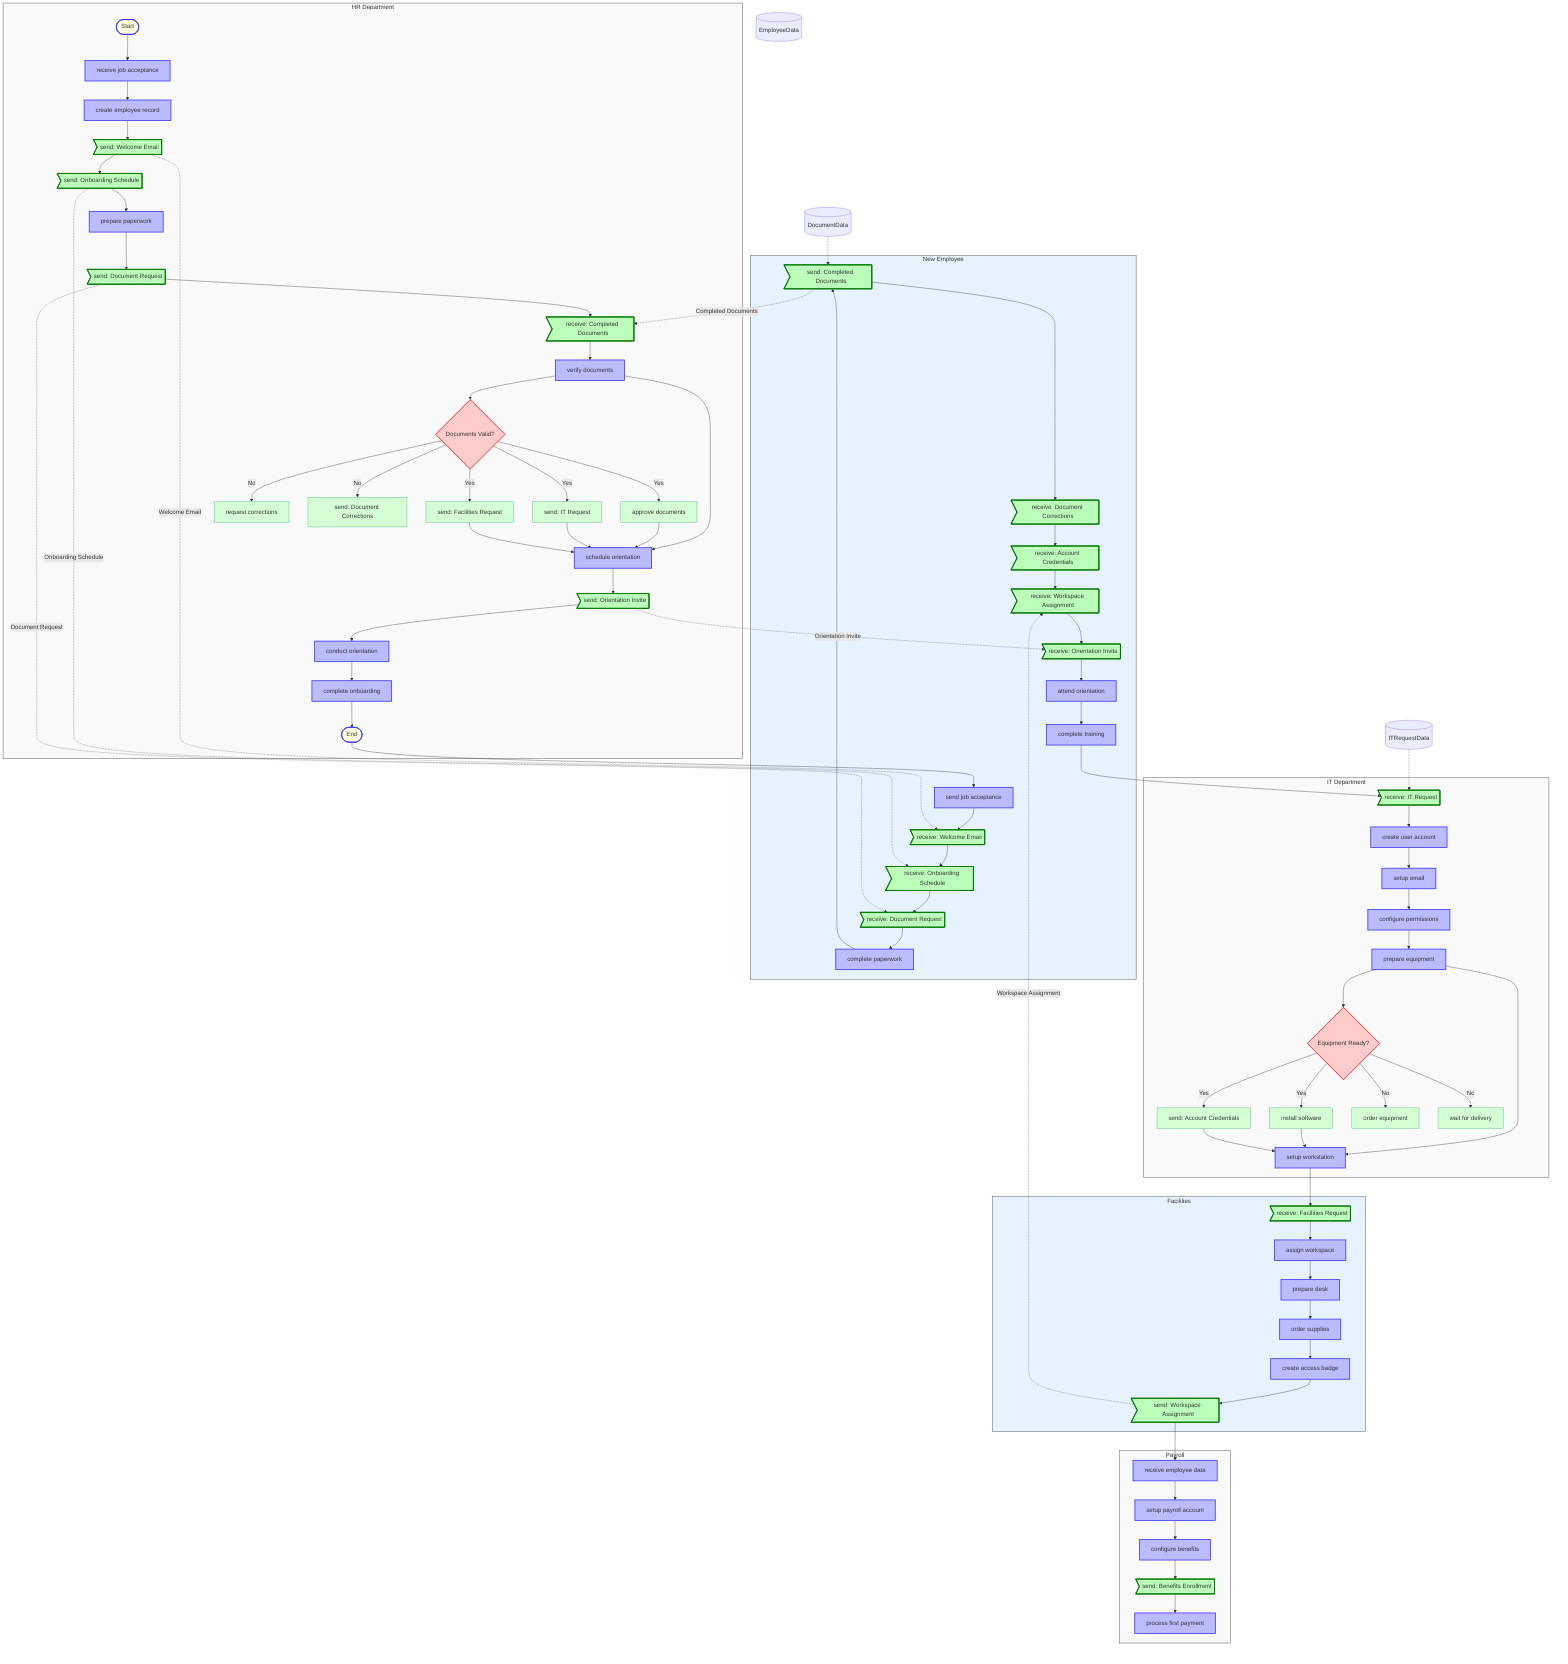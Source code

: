 flowchart TD
  %% Define node styles
  classDef event fill:#ffd,stroke:#33f,stroke-width:2px
  classDef task fill:#bbf,stroke:#33f,stroke-width:2px
  classDef message fill:#bfb,stroke:#070,stroke-width:2px
  classDef gateway fill:#fcc,stroke:#f00,stroke-width:2px
  classDef comment fill:#ffd,stroke:#bb0,stroke-width:1px
  classDef dataObject fill:#ececff,stroke:#9370db,stroke-width:1px
  classDef branch fill:#d5ffd5,stroke:#3cb371,stroke-width:1px
  data_employeedata[(EmployeeData)]:::dataObject
  data_documentdata[(DocumentData)]:::dataObject
  data_itrequestdata[(ITRequestData)]:::dataObject
  subgraph sg0["HR Department"]
    hr_department_start([Start]):::event
    hr_department_receive_job_acceptance[receive job acceptance]:::task
    hr_department_create_employee_record[create employee record]:::task
    hr_department_send_welcome_email>send: Welcome Email]:::message
    hr_department_send_onboarding_schedule>send: Onboarding Schedule]:::message
    hr_department_prepare_paperwork[prepare paperwork]:::task
    hr_department_send_document_request>send: Document Request]:::message
    hr_department_receive_completed_documents>receive: Completed Documents]:::message
    hr_department_verify_documents[verify documents]:::task
    hr_department_documents_valid{Documents Valid?}:::gateway
    hr_department_approve_documents["approve documents"]:::branch
    hr_department_send_it_request["send: IT Request"]:::branch
    hr_department_send_facilities_request["send: Facilities Request"]:::branch
    hr_department_request_corrections["request corrections"]:::branch
    hr_department_send_document_corrections["send: Document Corrections"]:::branch
    hr_department_schedule_orientation[schedule orientation]:::task
    hr_department_send_orientation_invite>send: Orientation Invite]:::message
    hr_department_conduct_orientation[conduct orientation]:::task
    hr_department_complete_onboarding[complete onboarding]:::task
    hr_department_end([End]):::event
  end
  subgraph sg1["New Employee"]
    new_employee_send_job_acceptance[send job acceptance]:::task
    new_employee_receive_welcome_email>receive: Welcome Email]:::message
    new_employee_receive_onboarding_schedule>receive: Onboarding Schedule]:::message
    new_employee_receive_document_request>receive: Document Request]:::message
    new_employee_complete_paperwork[complete paperwork]:::task
    new_employee_send_completed_documents>send: Completed Documents]:::message
    new_employee_receive_document_corrections>receive: Document Corrections]:::message
    new_employee_receive_account_credentials>receive: Account Credentials]:::message
    new_employee_receive_workspace_assignment>receive: Workspace Assignment]:::message
    new_employee_receive_orientation_invite>receive: Orientation Invite]:::message
    new_employee_attend_orientation[attend orientation]:::task
    new_employee_complete_training[complete training]:::task
  end
  subgraph sg2["IT Department"]
    it_department_receive_it_request>receive: IT Request]:::message
    it_department_create_user_account[create user account]:::task
    it_department_setup_email[setup email]:::task
    it_department_configure_permissions[configure permissions]:::task
    it_department_prepare_equipment[prepare equipment]:::task
    it_department_equipment_ready{Equipment Ready?}:::gateway
    it_department_install_software["install software"]:::branch
    it_department_send_account_credentials["send: Account Credentials"]:::branch
    it_department_order_equipment["order equipment"]:::branch
    it_department_wait_for_delivery["wait for delivery"]:::branch
    it_department_setup_workstation[setup workstation]:::task
  end
  subgraph sg3["Facilities"]
    facilities_receive_facilities_request>receive: Facilities Request]:::message
    facilities_assign_workspace[assign workspace]:::task
    facilities_prepare_desk[prepare desk]:::task
    facilities_order_supplies[order supplies]:::task
    facilities_create_access_badge[create access badge]:::task
    facilities_send_workspace_assignment>send: Workspace Assignment]:::message
  end
  subgraph sg4["Payroll"]
    payroll_receive_employee_data[receive employee data]:::task
    payroll_setup_payroll_account[setup payroll account]:::task
    payroll_configure_benefits[configure benefits]:::task
    payroll_send_benefits_enrollment>send: Benefits Enrollment]:::message
    payroll_process_first_payment[process first payment]:::task
  end
  style sg0 fill:#f9f9f9,stroke:#333,stroke-width:1px
  style sg1 fill:#e6f3ff,stroke:#333,stroke-width:1px
  style sg2 fill:#f9f9f9,stroke:#333,stroke-width:1px
  style sg3 fill:#e6f3ff,stroke:#333,stroke-width:1px
  style sg4 fill:#f9f9f9,stroke:#333,stroke-width:1px

  %% Sequence flows
  hr_department_start --> hr_department_receive_job_acceptance
  hr_department_receive_job_acceptance --> hr_department_create_employee_record
  hr_department_create_employee_record --> hr_department_send_welcome_email
  hr_department_send_welcome_email --> hr_department_send_onboarding_schedule
  hr_department_send_onboarding_schedule --> hr_department_prepare_paperwork
  hr_department_prepare_paperwork --> hr_department_send_document_request
  hr_department_send_document_request --> hr_department_receive_completed_documents
  hr_department_receive_completed_documents --> hr_department_verify_documents
  hr_department_verify_documents --> hr_department_documents_valid
  hr_department_verify_documents --> hr_department_schedule_orientation
  hr_department_schedule_orientation --> hr_department_send_orientation_invite
  hr_department_send_orientation_invite --> hr_department_conduct_orientation
  hr_department_conduct_orientation --> hr_department_complete_onboarding
  hr_department_complete_onboarding --> hr_department_end
  new_employee_send_job_acceptance --> new_employee_receive_welcome_email
  new_employee_receive_welcome_email --> new_employee_receive_onboarding_schedule
  new_employee_receive_onboarding_schedule --> new_employee_receive_document_request
  new_employee_receive_document_request --> new_employee_complete_paperwork
  new_employee_complete_paperwork --> new_employee_send_completed_documents
  new_employee_send_completed_documents --> new_employee_receive_document_corrections
  new_employee_receive_document_corrections --> new_employee_receive_account_credentials
  new_employee_receive_account_credentials --> new_employee_receive_workspace_assignment
  new_employee_receive_workspace_assignment --> new_employee_receive_orientation_invite
  new_employee_receive_orientation_invite --> new_employee_attend_orientation
  new_employee_attend_orientation --> new_employee_complete_training
  it_department_receive_it_request --> it_department_create_user_account
  it_department_create_user_account --> it_department_setup_email
  it_department_setup_email --> it_department_configure_permissions
  it_department_configure_permissions --> it_department_prepare_equipment
  it_department_prepare_equipment --> it_department_equipment_ready
  it_department_prepare_equipment --> it_department_setup_workstation
  facilities_receive_facilities_request --> facilities_assign_workspace
  facilities_assign_workspace --> facilities_prepare_desk
  facilities_prepare_desk --> facilities_order_supplies
  facilities_order_supplies --> facilities_create_access_badge
  facilities_create_access_badge --> facilities_send_workspace_assignment
  payroll_receive_employee_data --> payroll_setup_payroll_account
  payroll_setup_payroll_account --> payroll_configure_benefits
  payroll_configure_benefits --> payroll_send_benefits_enrollment
  payroll_send_benefits_enrollment --> payroll_process_first_payment
  hr_department_documents_valid -->|Yes| hr_department_approve_documents
  hr_department_documents_valid -->|Yes| hr_department_send_it_request
  hr_department_documents_valid -->|Yes| hr_department_send_facilities_request
  hr_department_documents_valid -->|No| hr_department_request_corrections
  hr_department_documents_valid -->|No| hr_department_send_document_corrections
  hr_department_approve_documents --> hr_department_schedule_orientation
  hr_department_send_it_request --> hr_department_schedule_orientation
  hr_department_send_facilities_request --> hr_department_schedule_orientation
  it_department_equipment_ready -->|Yes| it_department_install_software
  it_department_equipment_ready -->|Yes| it_department_send_account_credentials
  it_department_equipment_ready -->|No| it_department_order_equipment
  it_department_equipment_ready -->|No| it_department_wait_for_delivery
  it_department_install_software --> it_department_setup_workstation
  it_department_send_account_credentials --> it_department_setup_workstation
  hr_department_end --> new_employee_send_job_acceptance
  new_employee_complete_training --> it_department_receive_it_request
  it_department_setup_workstation --> facilities_receive_facilities_request
  facilities_send_workspace_assignment --> payroll_receive_employee_data
  %% Message flows
  hr_department_send_welcome_email -.->|Welcome Email| new_employee_receive_welcome_email
  hr_department_send_onboarding_schedule -.->|Onboarding Schedule| new_employee_receive_onboarding_schedule
  hr_department_send_document_request -.->|Document Request| new_employee_receive_document_request
  hr_department_send_orientation_invite -.->|Orientation Invite| new_employee_receive_orientation_invite
  new_employee_send_completed_documents -.->|Completed Documents| hr_department_receive_completed_documents
  facilities_send_workspace_assignment -.->|Workspace Assignment| new_employee_receive_workspace_assignment
  %% Data flows
  data_documentdata -.-> new_employee_send_completed_documents
  data_itrequestdata -.-> it_department_receive_it_request